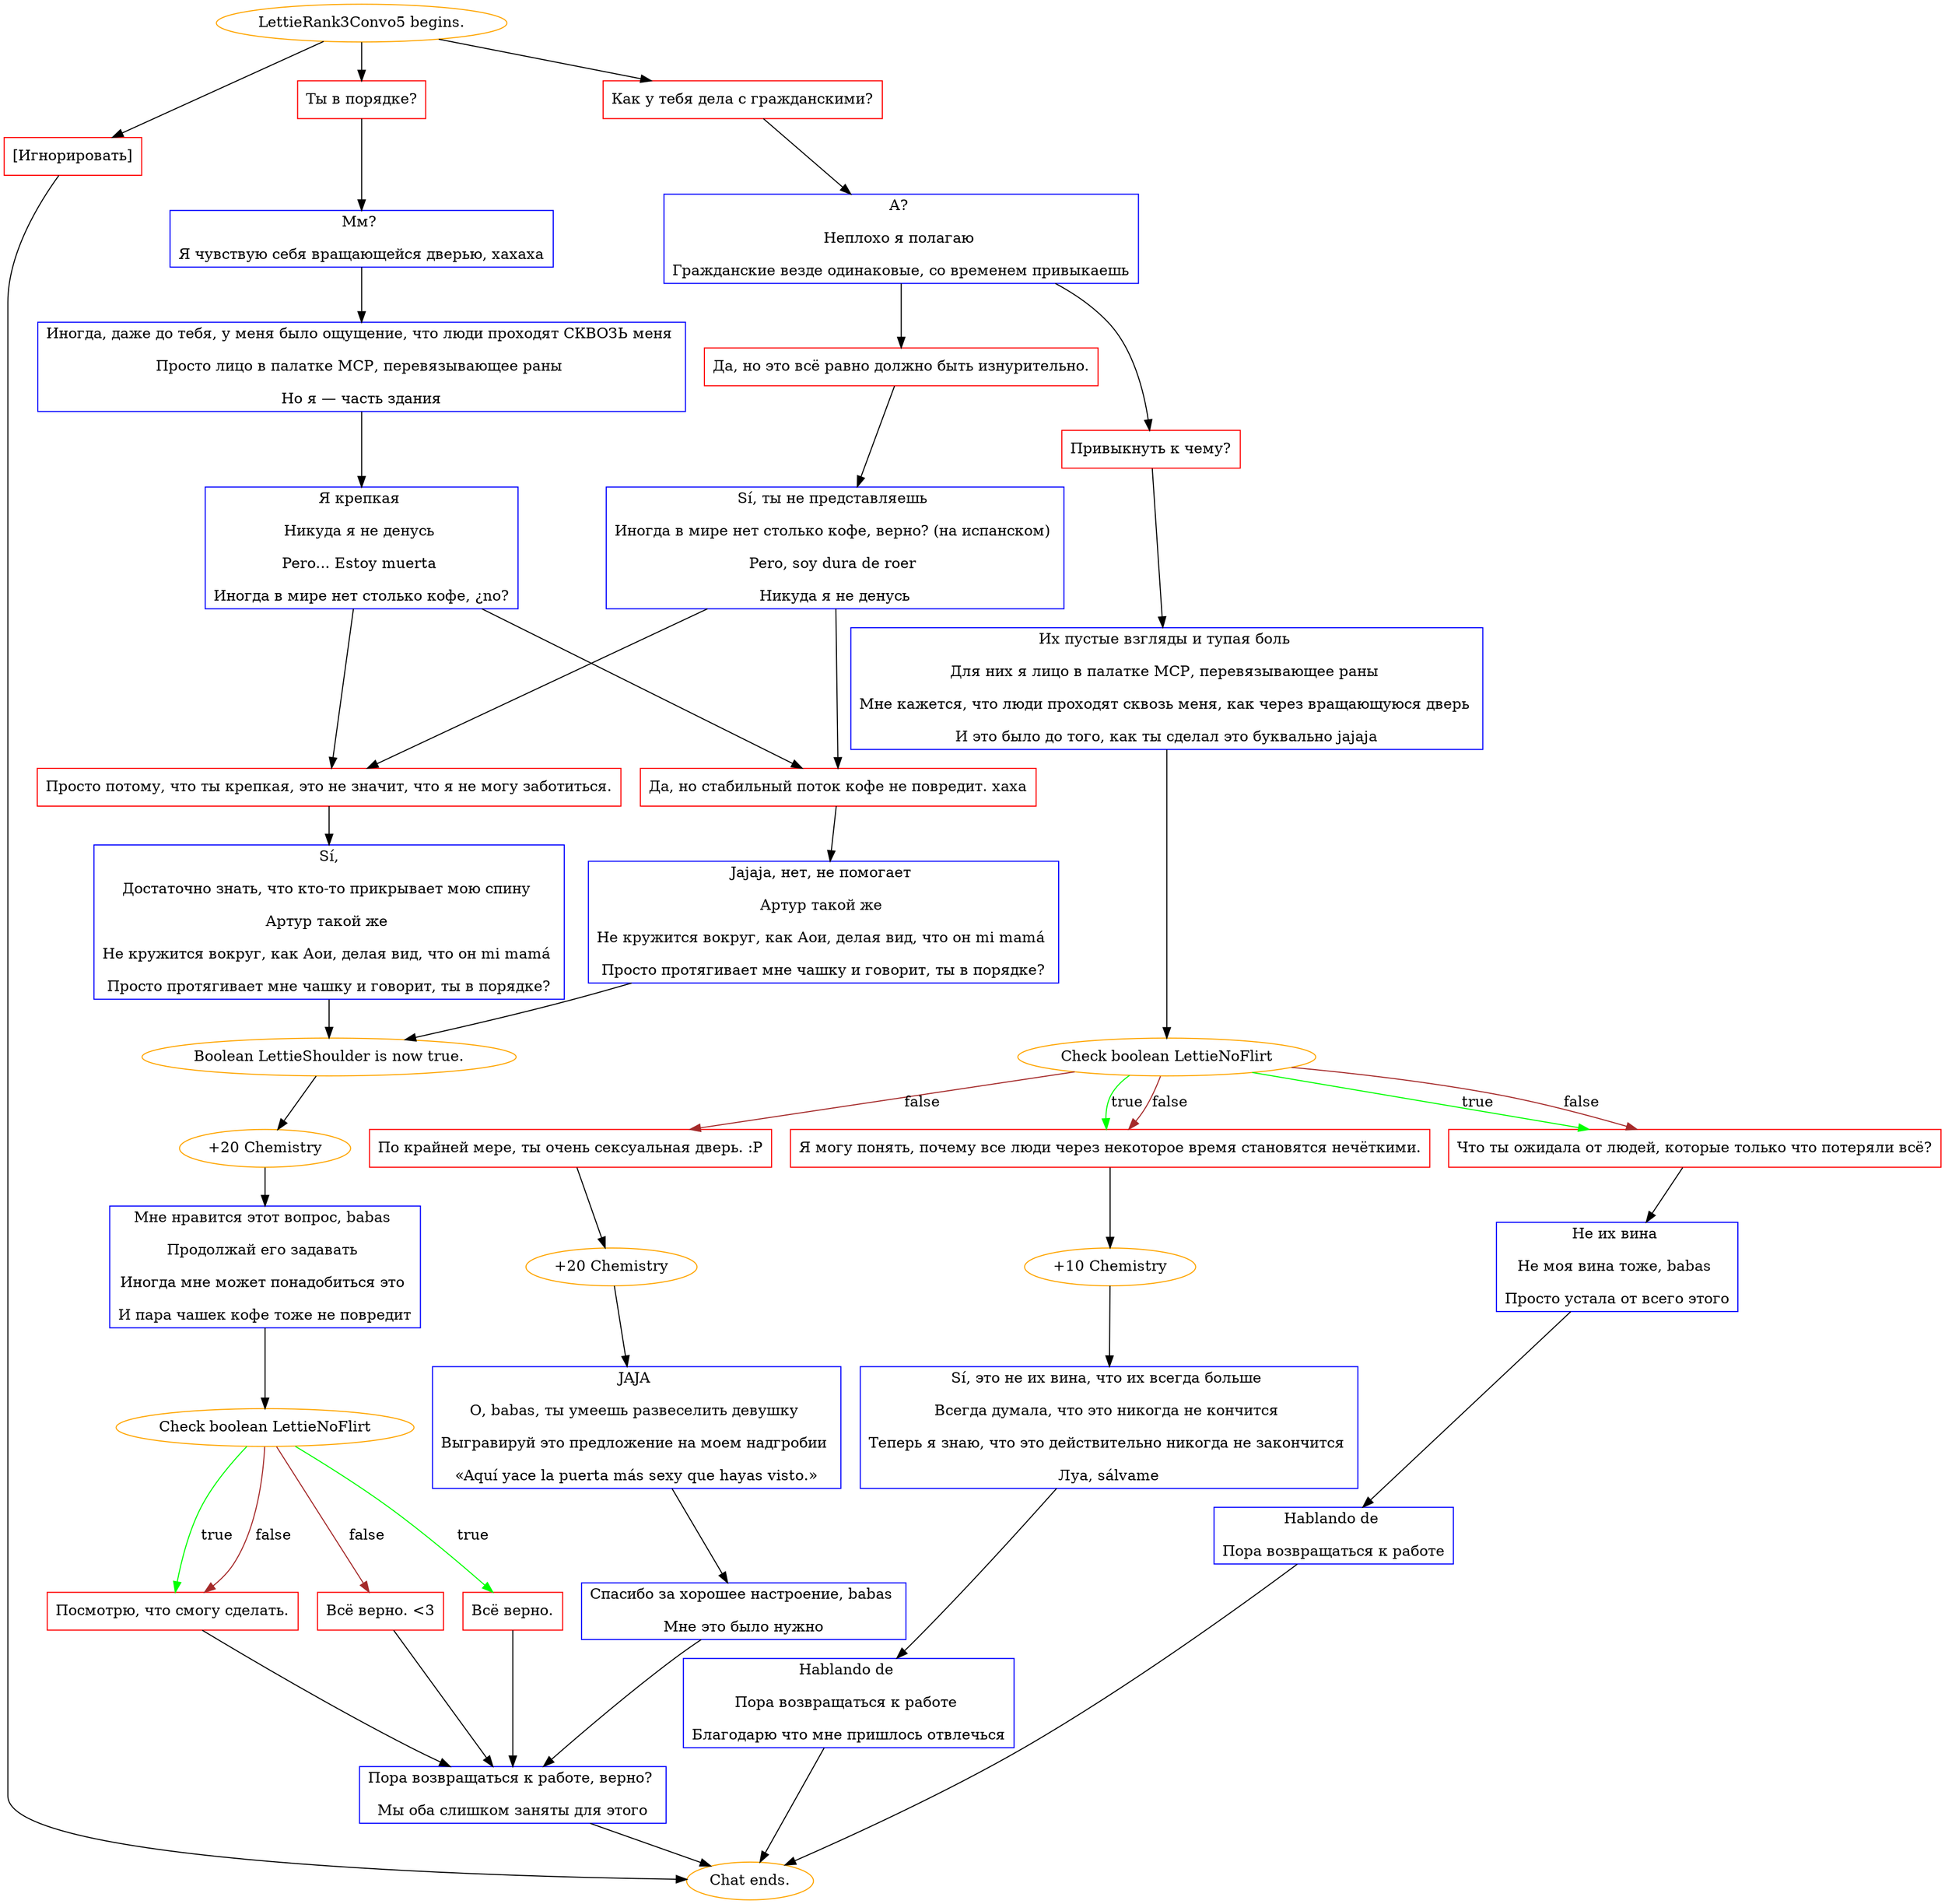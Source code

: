 digraph {
	"LettieRank3Convo5 begins." [color=orange];
		"LettieRank3Convo5 begins." -> j1451672832;
		"LettieRank3Convo5 begins." -> j1058285350;
		"LettieRank3Convo5 begins." -> j3456118237;
	j1451672832 [label="Ты в порядке?",shape=box,color=red];
		j1451672832 -> j1412385415;
	j1058285350 [label="Как у тебя дела с гражданскими?",shape=box,color=red];
		j1058285350 -> j3798858034;
	j3456118237 [label="[Игнорировать]",shape=box,color=red];
		j3456118237 -> "Chat ends.";
	j1412385415 [label="Мм? 
Я чувствую себя вращающейся дверью, хахаха",shape=box,color=blue];
		j1412385415 -> j777724195;
	j3798858034 [label="А? 
Неплохо я полагаю 
Гражданские везде одинаковые, со временем привыкаешь",shape=box,color=blue];
		j3798858034 -> j1717471672;
		j3798858034 -> j3862176307;
	"Chat ends." [color=orange];
	j777724195 [label="Иногда, даже до тебя, у меня было ощущение, что люди проходят СКВОЗЬ меня 
Просто лицо в палатке МСР, перевязывающее раны 
Но я — часть здания",shape=box,color=blue];
		j777724195 -> j4132003662;
	j1717471672 [label="Да, но это всё равно должно быть изнурительно.",shape=box,color=red];
		j1717471672 -> j2247282907;
	j3862176307 [label="Привыкнуть к чему?",shape=box,color=red];
		j3862176307 -> j1602011123;
	j4132003662 [label="Я крепкая 
Никуда я не денусь 
Pero... Estoy muerta 
Иногда в мире нет столько кофе, ¿no?",shape=box,color=blue];
		j4132003662 -> j215273757;
		j4132003662 -> j3551869560;
	j2247282907 [label="Sí, ты не представляешь 
Иногда в мире нет столько кофе, верно? (на испанском) 
Pero, soy dura de roer 
Никуда я не денусь",shape=box,color=blue];
		j2247282907 -> j215273757;
		j2247282907 -> j3551869560;
	j1602011123 [label="Их пустые взгляды и тупая боль 
Для них я лицо в палатке МСР, перевязывающее раны 
Мне кажется, что люди проходят сквозь меня, как через вращающуюся дверь 
И это было до того, как ты сделал это буквально jajaja",shape=box,color=blue];
		j1602011123 -> j3050599071;
	j215273757 [label="Просто потому, что ты крепкая, это не значит, что я не могу заботиться.",shape=box,color=red];
		j215273757 -> j2800054320;
	j3551869560 [label="Да, но стабильный поток кофе не повредит. хаха",shape=box,color=red];
		j3551869560 -> j3866377155;
	j3050599071 [label="Check boolean LettieNoFlirt",color=orange];
		j3050599071 -> j3042526216 [label=true,color=green];
		j3050599071 -> j1380009313 [label=true,color=green];
		j3050599071 -> j3042526216 [label=false,color=brown];
		j3050599071 -> j1380009313 [label=false,color=brown];
		j3050599071 -> j1358473995 [label=false,color=brown];
	j2800054320 [label="Sí,
Достаточно знать, что кто-то прикрывает мою спину 
Артур такой же 
Не кружится вокруг, как Аои, делая вид, что он mi mamá 
Просто протягивает мне чашку и говорит, ты в порядке?",shape=box,color=blue];
		j2800054320 -> j431505560;
	j3866377155 [label="Jajaja, нет, не помогает 
Артур такой же 
Не кружится вокруг, как Аои, делая вид, что он mi mamá 
Просто протягивает мне чашку и говорит, ты в порядке?",shape=box,color=blue];
		j3866377155 -> j431505560;
	j3042526216 [label="Что ты ожидала от людей, которые только что потеряли всё?",shape=box,color=red];
		j3042526216 -> j4058130615;
	j1380009313 [label="Я могу понять, почему все люди через некоторое время становятся нечёткими.",shape=box,color=red];
		j1380009313 -> j126049703;
	j1358473995 [label="По крайней мере, ты очень сексуальная дверь. :P",shape=box,color=red];
		j1358473995 -> j1642308375;
	j431505560 [label="Boolean LettieShoulder is now true.",color=orange];
		j431505560 -> j1826262219;
	j4058130615 [label="Не их вина 
Не моя вина тоже, babas 
Просто устала от всего этого",shape=box,color=blue];
		j4058130615 -> j280553365;
	j126049703 [label="+10 Chemistry",color=orange];
		j126049703 -> j1802182896;
	j1642308375 [label="+20 Chemistry",color=orange];
		j1642308375 -> j3120484887;
	j1826262219 [label="+20 Chemistry",color=orange];
		j1826262219 -> j421075010;
	j280553365 [label="Hablando de 
Пора возвращаться к работе",shape=box,color=blue];
		j280553365 -> "Chat ends.";
	j1802182896 [label="Sí, это не их вина, что их всегда больше 
Всегда думала, что это никогда не кончится 
Теперь я знаю, что это действительно никогда не закончится 
Луа, sálvame",shape=box,color=blue];
		j1802182896 -> j1475258472;
	j3120484887 [label="JAJA 
О, babas, ты умеешь развеселить девушку 
Выгравируй это предложение на моем надгробии 
«Aquí yace la puerta más sexy que hayas visto.»",shape=box,color=blue];
		j3120484887 -> j2507348633;
	j421075010 [label="Мне нравится этот вопрос, babas 
Продолжай его задавать 
Иногда мне может понадобиться это 
И пара чашек кофе тоже не повредит",shape=box,color=blue];
		j421075010 -> j3637400474;
	j1475258472 [label="Hablando de 
Пора возвращаться к работе 
Благодарю что мне пришлось отвлечься",shape=box,color=blue];
		j1475258472 -> "Chat ends.";
	j2507348633 [label="Спасибо за хорошее настроение, babas 
Мне это было нужно",shape=box,color=blue];
		j2507348633 -> j476285389;
	j3637400474 [label="Check boolean LettieNoFlirt",color=orange];
		j3637400474 -> j1909951079 [label=true,color=green];
		j3637400474 -> j3249101282 [label=true,color=green];
		j3637400474 -> j1666273579 [label=false,color=brown];
		j3637400474 -> j3249101282 [label=false,color=brown];
	j476285389 [label="Пора возвращаться к работе, верно? 
Мы оба слишком заняты для этого",shape=box,color=blue];
		j476285389 -> "Chat ends.";
	j1909951079 [label="Всё верно.",shape=box,color=red];
		j1909951079 -> j476285389;
	j3249101282 [label="Посмотрю, что смогу сделать.",shape=box,color=red];
		j3249101282 -> j476285389;
	j1666273579 [label="Всё верно. <3",shape=box,color=red];
		j1666273579 -> j476285389;
}